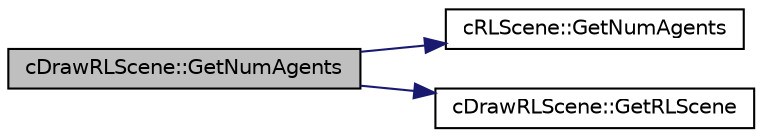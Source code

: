 digraph "cDrawRLScene::GetNumAgents"
{
 // LATEX_PDF_SIZE
  edge [fontname="Helvetica",fontsize="10",labelfontname="Helvetica",labelfontsize="10"];
  node [fontname="Helvetica",fontsize="10",shape=record];
  rankdir="LR";
  Node1 [label="cDrawRLScene::GetNumAgents",height=0.2,width=0.4,color="black", fillcolor="grey75", style="filled", fontcolor="black",tooltip=" "];
  Node1 -> Node2 [color="midnightblue",fontsize="10",style="solid",fontname="Helvetica"];
  Node2 [label="cRLScene::GetNumAgents",height=0.2,width=0.4,color="black", fillcolor="white", style="filled",URL="$classc_r_l_scene.html#ae84199c166d0e54cf1663daf01f8a552",tooltip=" "];
  Node1 -> Node3 [color="midnightblue",fontsize="10",style="solid",fontname="Helvetica"];
  Node3 [label="cDrawRLScene::GetRLScene",height=0.2,width=0.4,color="black", fillcolor="white", style="filled",URL="$classc_draw_r_l_scene.html#ae74ea7ec3530727a49e34bc4733b3de7",tooltip=" "];
}
